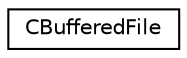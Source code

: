 digraph "Graphical Class Hierarchy"
{
 // LATEX_PDF_SIZE
  edge [fontname="Helvetica",fontsize="10",labelfontname="Helvetica",labelfontsize="10"];
  node [fontname="Helvetica",fontsize="10",shape=record];
  rankdir="LR";
  Node0 [label="CBufferedFile",height=0.2,width=0.4,color="black", fillcolor="white", style="filled",URL="$class_c_buffered_file.html",tooltip=" "];
}
